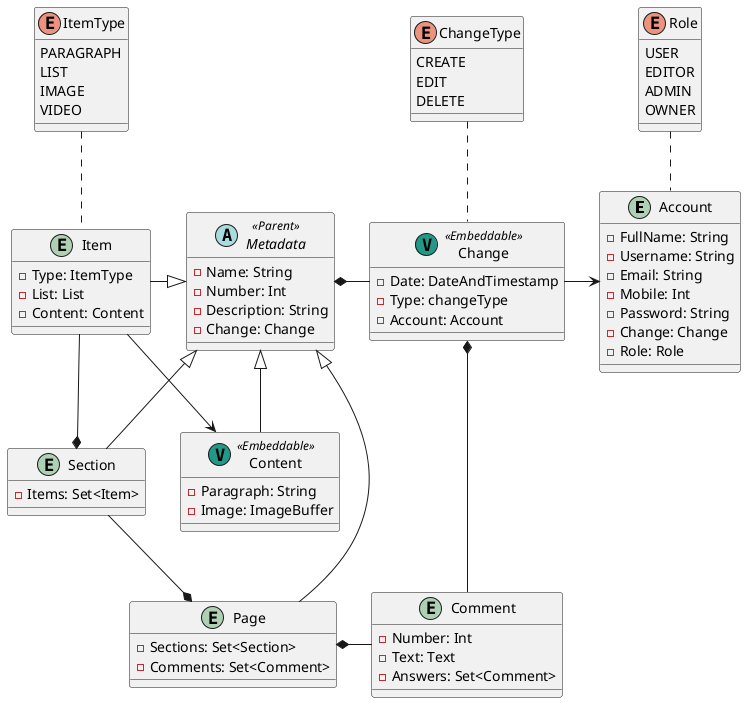 @startuml
'https://plantuml.com/class-diagram'

entity Account
{
    - FullName: String
    - Username: String
    - Email: String
    - Mobile: Int
    - Password: String
    - Change: Change
    - Role: Role
}

enum Role
{
    USER
    EDITOR
    ADMIN
    OWNER
}

entity Change <<(V, #229988)Embeddable>>
{
    - Date: DateAndTimestamp
    - Type: changeType
    - Account: Account
}

enum ChangeType
{
    CREATE
    EDIT
    DELETE
}

abstract class Metadata <<Parent>>
{
    - Name: String
    - Number: Int
    - Description: String
    - Change: Change
}

entity Page
{
    - Sections: Set<Section>
    - Comments: Set<Comment>
}

entity Comment
{
    - Number: Int
    - Text: Text
    - Answers: Set<Comment>
}

entity Section
{
    - Items: Set<Item>
}

entity Item
{
    - Type: ItemType
    - List: List
    - Content: Content
}

enum ItemType
{
    PARAGRAPH
    LIST
    IMAGE
    VIDEO
}

entity Content <<(V, #229988)Embeddable>>
{
    - Paragraph: String
    - Image: ImageBuffer
}

Page -up-|> Metadata

Section -up-|> Metadata
Section -down-* Page

Item -right-|> Metadata
Item -down-* Section
Item -down-> Content
Item .up. ItemType

Comment -up-* Change
Comment -left-* Page

Content -up-|> Metadata

Change -left-* Metadata
Change -right-> Account
Change .up. ChangeType

Account .up. Role

@enduml